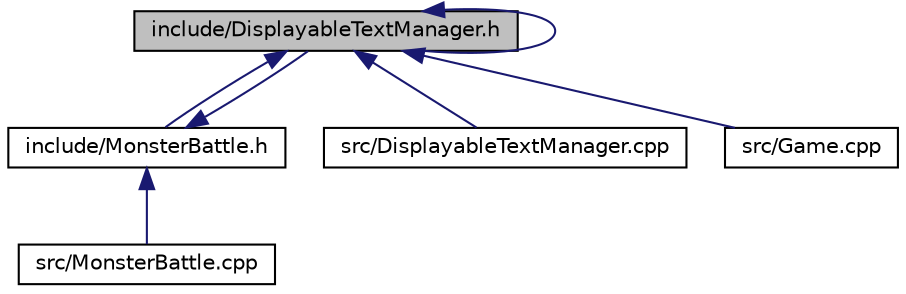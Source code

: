 digraph "include/DisplayableTextManager.h"
{
  edge [fontname="Helvetica",fontsize="10",labelfontname="Helvetica",labelfontsize="10"];
  node [fontname="Helvetica",fontsize="10",shape=record];
  Node61 [label="include/DisplayableTextManager.h",height=0.2,width=0.4,color="black", fillcolor="grey75", style="filled", fontcolor="black"];
  Node61 -> Node61 [dir="back",color="midnightblue",fontsize="10",style="solid"];
  Node61 -> Node62 [dir="back",color="midnightblue",fontsize="10",style="solid"];
  Node62 [label="include/MonsterBattle.h",height=0.2,width=0.4,color="black", fillcolor="white", style="filled",URL="$MonsterBattle_8h.html"];
  Node62 -> Node61 [dir="back",color="midnightblue",fontsize="10",style="solid"];
  Node62 -> Node63 [dir="back",color="midnightblue",fontsize="10",style="solid"];
  Node63 [label="src/MonsterBattle.cpp",height=0.2,width=0.4,color="black", fillcolor="white", style="filled",URL="$MonsterBattle_8cpp.html"];
  Node61 -> Node64 [dir="back",color="midnightblue",fontsize="10",style="solid"];
  Node64 [label="src/DisplayableTextManager.cpp",height=0.2,width=0.4,color="black", fillcolor="white", style="filled",URL="$DisplayableTextManager_8cpp.html"];
  Node61 -> Node65 [dir="back",color="midnightblue",fontsize="10",style="solid"];
  Node65 [label="src/Game.cpp",height=0.2,width=0.4,color="black", fillcolor="white", style="filled",URL="$Game_8cpp.html"];
}
